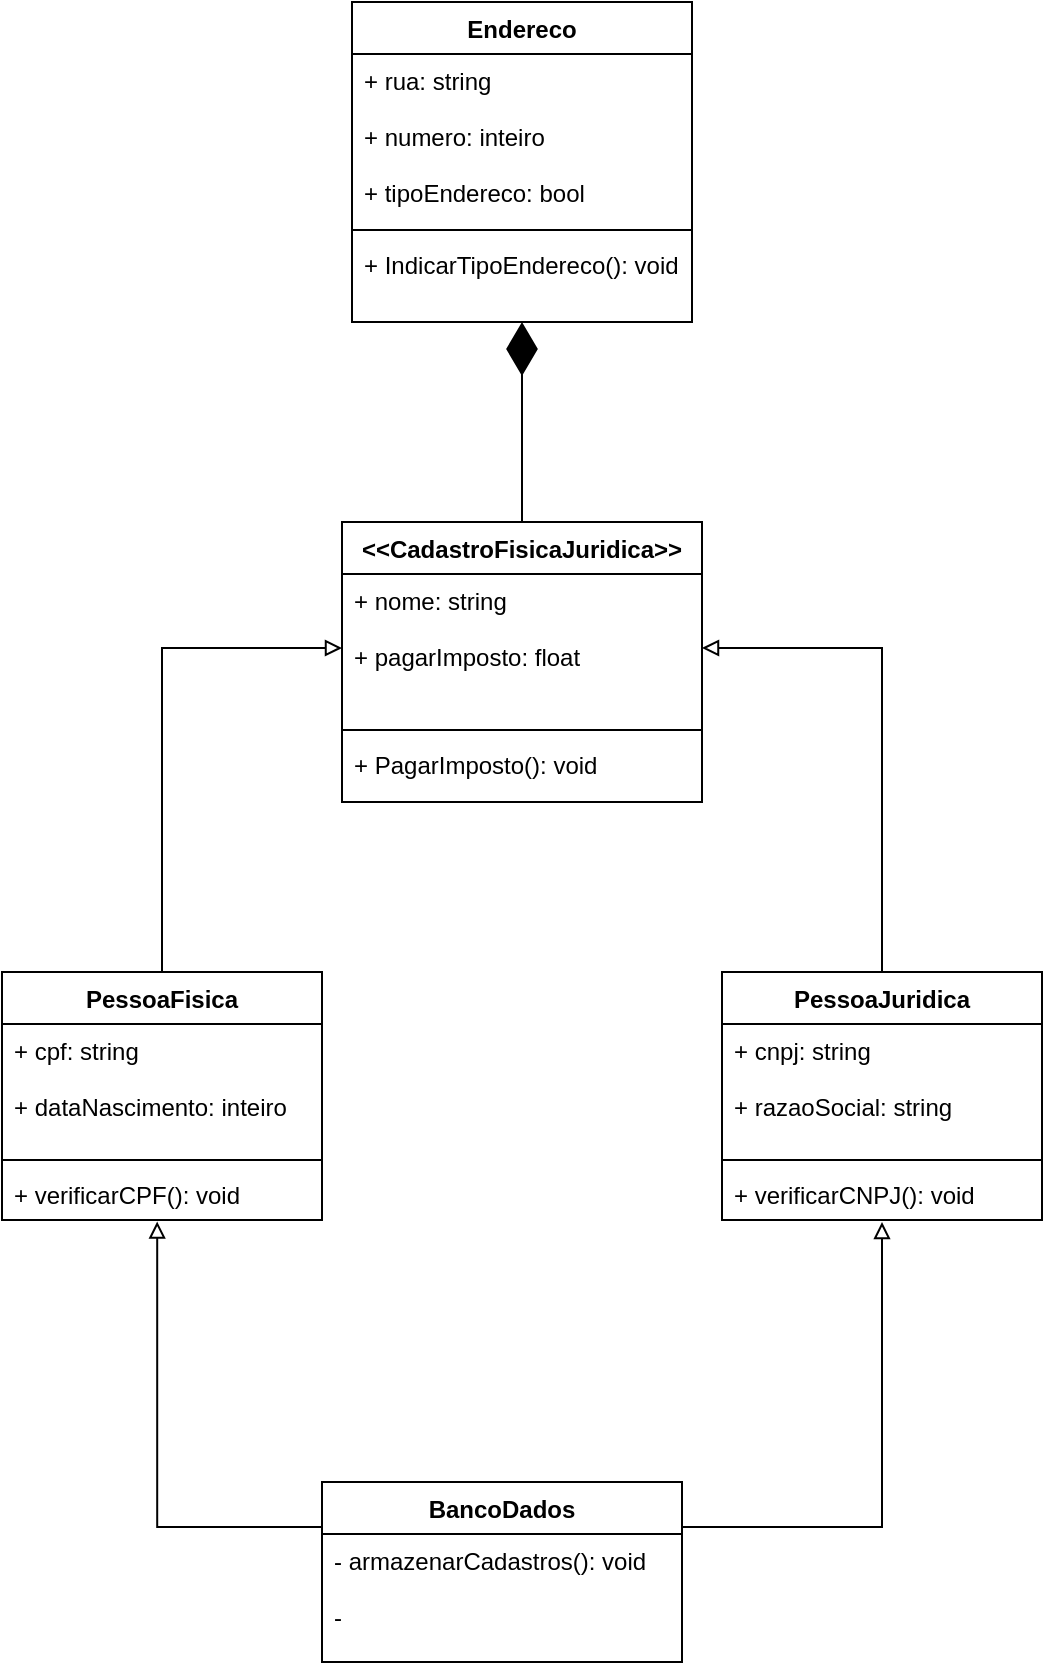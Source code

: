 <mxfile version="15.6.8" type="github">
  <diagram id="b2dktZJbDQfpMzh0wcZC" name="Page-1">
    <mxGraphModel dx="1077" dy="608" grid="1" gridSize="10" guides="1" tooltips="1" connect="1" arrows="1" fold="1" page="1" pageScale="1" pageWidth="827" pageHeight="1169" math="0" shadow="0">
      <root>
        <mxCell id="0" />
        <mxCell id="1" parent="0" />
        <mxCell id="jGs7gPCBUTHgC5eeiBmo-29" value="Endereco" style="swimlane;fontStyle=1;align=center;verticalAlign=top;childLayout=stackLayout;horizontal=1;startSize=26;horizontalStack=0;resizeParent=1;resizeParentMax=0;resizeLast=0;collapsible=1;marginBottom=0;" parent="1" vertex="1">
          <mxGeometry x="335" y="100" width="170" height="160" as="geometry" />
        </mxCell>
        <mxCell id="jGs7gPCBUTHgC5eeiBmo-30" value="+ rua: string&#xa;&#xa;+ numero: inteiro&#xa;&#xa;+ tipoEndereco: bool" style="text;strokeColor=none;fillColor=none;align=left;verticalAlign=top;spacingLeft=4;spacingRight=4;overflow=hidden;rotatable=0;points=[[0,0.5],[1,0.5]];portConstraint=eastwest;" parent="jGs7gPCBUTHgC5eeiBmo-29" vertex="1">
          <mxGeometry y="26" width="170" height="84" as="geometry" />
        </mxCell>
        <mxCell id="jGs7gPCBUTHgC5eeiBmo-31" value="" style="line;strokeWidth=1;fillColor=none;align=left;verticalAlign=middle;spacingTop=-1;spacingLeft=3;spacingRight=3;rotatable=0;labelPosition=right;points=[];portConstraint=eastwest;" parent="jGs7gPCBUTHgC5eeiBmo-29" vertex="1">
          <mxGeometry y="110" width="170" height="8" as="geometry" />
        </mxCell>
        <mxCell id="jGs7gPCBUTHgC5eeiBmo-32" value="+ IndicarTipoEndereco(): void" style="text;strokeColor=none;fillColor=none;align=left;verticalAlign=top;spacingLeft=4;spacingRight=4;overflow=hidden;rotatable=0;points=[[0,0.5],[1,0.5]];portConstraint=eastwest;" parent="jGs7gPCBUTHgC5eeiBmo-29" vertex="1">
          <mxGeometry y="118" width="170" height="42" as="geometry" />
        </mxCell>
        <mxCell id="jGs7gPCBUTHgC5eeiBmo-43" style="edgeStyle=orthogonalEdgeStyle;rounded=0;orthogonalLoop=1;jettySize=auto;html=1;exitX=0.5;exitY=0;exitDx=0;exitDy=0;entryX=0;entryY=0.5;entryDx=0;entryDy=0;startArrow=none;startFill=0;endArrow=block;endFill=0;" parent="1" source="jGs7gPCBUTHgC5eeiBmo-33" target="jGs7gPCBUTHgC5eeiBmo-38" edge="1">
          <mxGeometry relative="1" as="geometry" />
        </mxCell>
        <mxCell id="jGs7gPCBUTHgC5eeiBmo-33" value="PessoaFisica" style="swimlane;fontStyle=1;align=center;verticalAlign=top;childLayout=stackLayout;horizontal=1;startSize=26;horizontalStack=0;resizeParent=1;resizeParentMax=0;resizeLast=0;collapsible=1;marginBottom=0;" parent="1" vertex="1">
          <mxGeometry x="160" y="585" width="160" height="124" as="geometry" />
        </mxCell>
        <mxCell id="jGs7gPCBUTHgC5eeiBmo-34" value="+ cpf: string&#xa;&#xa;+ dataNascimento: inteiro" style="text;strokeColor=none;fillColor=none;align=left;verticalAlign=top;spacingLeft=4;spacingRight=4;overflow=hidden;rotatable=0;points=[[0,0.5],[1,0.5]];portConstraint=eastwest;" parent="jGs7gPCBUTHgC5eeiBmo-33" vertex="1">
          <mxGeometry y="26" width="160" height="64" as="geometry" />
        </mxCell>
        <mxCell id="jGs7gPCBUTHgC5eeiBmo-35" value="" style="line;strokeWidth=1;fillColor=none;align=left;verticalAlign=middle;spacingTop=-1;spacingLeft=3;spacingRight=3;rotatable=0;labelPosition=right;points=[];portConstraint=eastwest;" parent="jGs7gPCBUTHgC5eeiBmo-33" vertex="1">
          <mxGeometry y="90" width="160" height="8" as="geometry" />
        </mxCell>
        <mxCell id="jGs7gPCBUTHgC5eeiBmo-36" value="+ verificarCPF(): void" style="text;strokeColor=none;fillColor=none;align=left;verticalAlign=top;spacingLeft=4;spacingRight=4;overflow=hidden;rotatable=0;points=[[0,0.5],[1,0.5]];portConstraint=eastwest;" parent="jGs7gPCBUTHgC5eeiBmo-33" vertex="1">
          <mxGeometry y="98" width="160" height="26" as="geometry" />
        </mxCell>
        <mxCell id="jGs7gPCBUTHgC5eeiBmo-37" value="&lt;&lt;CadastroFisicaJuridica&gt;&gt;" style="swimlane;fontStyle=1;align=center;verticalAlign=top;childLayout=stackLayout;horizontal=1;startSize=26;horizontalStack=0;resizeParent=1;resizeParentMax=0;resizeLast=0;collapsible=1;marginBottom=0;" parent="1" vertex="1">
          <mxGeometry x="330" y="360" width="180" height="140" as="geometry" />
        </mxCell>
        <mxCell id="jGs7gPCBUTHgC5eeiBmo-38" value="+ nome: string&#xa;&#xa;+ pagarImposto: float" style="text;strokeColor=none;fillColor=none;align=left;verticalAlign=top;spacingLeft=4;spacingRight=4;overflow=hidden;rotatable=0;points=[[0,0.5],[1,0.5]];portConstraint=eastwest;" parent="jGs7gPCBUTHgC5eeiBmo-37" vertex="1">
          <mxGeometry y="26" width="180" height="74" as="geometry" />
        </mxCell>
        <mxCell id="jGs7gPCBUTHgC5eeiBmo-39" value="" style="line;strokeWidth=1;fillColor=none;align=left;verticalAlign=middle;spacingTop=-1;spacingLeft=3;spacingRight=3;rotatable=0;labelPosition=right;points=[];portConstraint=eastwest;" parent="jGs7gPCBUTHgC5eeiBmo-37" vertex="1">
          <mxGeometry y="100" width="180" height="8" as="geometry" />
        </mxCell>
        <mxCell id="jGs7gPCBUTHgC5eeiBmo-40" value="+ PagarImposto(): void" style="text;strokeColor=none;fillColor=none;align=left;verticalAlign=top;spacingLeft=4;spacingRight=4;overflow=hidden;rotatable=0;points=[[0,0.5],[1,0.5]];portConstraint=eastwest;" parent="jGs7gPCBUTHgC5eeiBmo-37" vertex="1">
          <mxGeometry y="108" width="180" height="32" as="geometry" />
        </mxCell>
        <mxCell id="jGs7gPCBUTHgC5eeiBmo-48" style="edgeStyle=orthogonalEdgeStyle;rounded=0;orthogonalLoop=1;jettySize=auto;html=1;exitX=0.5;exitY=0;exitDx=0;exitDy=0;entryX=1;entryY=0.5;entryDx=0;entryDy=0;endArrow=block;endFill=0;" parent="1" source="jGs7gPCBUTHgC5eeiBmo-44" target="jGs7gPCBUTHgC5eeiBmo-38" edge="1">
          <mxGeometry relative="1" as="geometry" />
        </mxCell>
        <mxCell id="jGs7gPCBUTHgC5eeiBmo-44" value="PessoaJuridica" style="swimlane;fontStyle=1;align=center;verticalAlign=top;childLayout=stackLayout;horizontal=1;startSize=26;horizontalStack=0;resizeParent=1;resizeParentMax=0;resizeLast=0;collapsible=1;marginBottom=0;" parent="1" vertex="1">
          <mxGeometry x="520" y="585" width="160" height="124" as="geometry" />
        </mxCell>
        <mxCell id="jGs7gPCBUTHgC5eeiBmo-45" value="+ cnpj: string&#xa;&#xa;+ razaoSocial: string" style="text;strokeColor=none;fillColor=none;align=left;verticalAlign=top;spacingLeft=4;spacingRight=4;overflow=hidden;rotatable=0;points=[[0,0.5],[1,0.5]];portConstraint=eastwest;" parent="jGs7gPCBUTHgC5eeiBmo-44" vertex="1">
          <mxGeometry y="26" width="160" height="64" as="geometry" />
        </mxCell>
        <mxCell id="jGs7gPCBUTHgC5eeiBmo-46" value="" style="line;strokeWidth=1;fillColor=none;align=left;verticalAlign=middle;spacingTop=-1;spacingLeft=3;spacingRight=3;rotatable=0;labelPosition=right;points=[];portConstraint=eastwest;" parent="jGs7gPCBUTHgC5eeiBmo-44" vertex="1">
          <mxGeometry y="90" width="160" height="8" as="geometry" />
        </mxCell>
        <mxCell id="jGs7gPCBUTHgC5eeiBmo-47" value="+ verificarCNPJ(): void" style="text;strokeColor=none;fillColor=none;align=left;verticalAlign=top;spacingLeft=4;spacingRight=4;overflow=hidden;rotatable=0;points=[[0,0.5],[1,0.5]];portConstraint=eastwest;" parent="jGs7gPCBUTHgC5eeiBmo-44" vertex="1">
          <mxGeometry y="98" width="160" height="26" as="geometry" />
        </mxCell>
        <mxCell id="EmWiOlR5D_jwG6kkvdZl-1" value="" style="endArrow=diamondThin;endFill=1;endSize=24;html=1;rounded=0;exitX=0.5;exitY=0;exitDx=0;exitDy=0;" edge="1" parent="1" source="jGs7gPCBUTHgC5eeiBmo-37" target="jGs7gPCBUTHgC5eeiBmo-32">
          <mxGeometry width="160" relative="1" as="geometry">
            <mxPoint x="340" y="520" as="sourcePoint" />
            <mxPoint x="500" y="520" as="targetPoint" />
          </mxGeometry>
        </mxCell>
        <mxCell id="EmWiOlR5D_jwG6kkvdZl-7" style="edgeStyle=orthogonalEdgeStyle;rounded=0;orthogonalLoop=1;jettySize=auto;html=1;exitX=0;exitY=0.25;exitDx=0;exitDy=0;startArrow=none;startFill=0;endArrow=block;endFill=0;entryX=0.485;entryY=1.031;entryDx=0;entryDy=0;entryPerimeter=0;" edge="1" parent="1" source="EmWiOlR5D_jwG6kkvdZl-3" target="jGs7gPCBUTHgC5eeiBmo-36">
          <mxGeometry relative="1" as="geometry">
            <mxPoint x="230" y="720" as="targetPoint" />
          </mxGeometry>
        </mxCell>
        <mxCell id="EmWiOlR5D_jwG6kkvdZl-8" style="edgeStyle=orthogonalEdgeStyle;rounded=0;orthogonalLoop=1;jettySize=auto;html=1;exitX=1;exitY=0.25;exitDx=0;exitDy=0;entryX=0.5;entryY=1.038;entryDx=0;entryDy=0;entryPerimeter=0;startArrow=none;startFill=0;endArrow=block;endFill=0;" edge="1" parent="1" source="EmWiOlR5D_jwG6kkvdZl-3" target="jGs7gPCBUTHgC5eeiBmo-47">
          <mxGeometry relative="1" as="geometry" />
        </mxCell>
        <mxCell id="EmWiOlR5D_jwG6kkvdZl-3" value="BancoDados" style="swimlane;fontStyle=1;childLayout=stackLayout;horizontal=1;startSize=26;fillColor=none;horizontalStack=0;resizeParent=1;resizeParentMax=0;resizeLast=0;collapsible=1;marginBottom=0;" vertex="1" parent="1">
          <mxGeometry x="320" y="840" width="180" height="90" as="geometry" />
        </mxCell>
        <mxCell id="EmWiOlR5D_jwG6kkvdZl-4" value="- armazenarCadastros(): void&#xa;&#xa;- " style="text;strokeColor=none;fillColor=none;align=left;verticalAlign=top;spacingLeft=4;spacingRight=4;overflow=hidden;rotatable=0;points=[[0,0.5],[1,0.5]];portConstraint=eastwest;" vertex="1" parent="EmWiOlR5D_jwG6kkvdZl-3">
          <mxGeometry y="26" width="180" height="64" as="geometry" />
        </mxCell>
      </root>
    </mxGraphModel>
  </diagram>
</mxfile>
